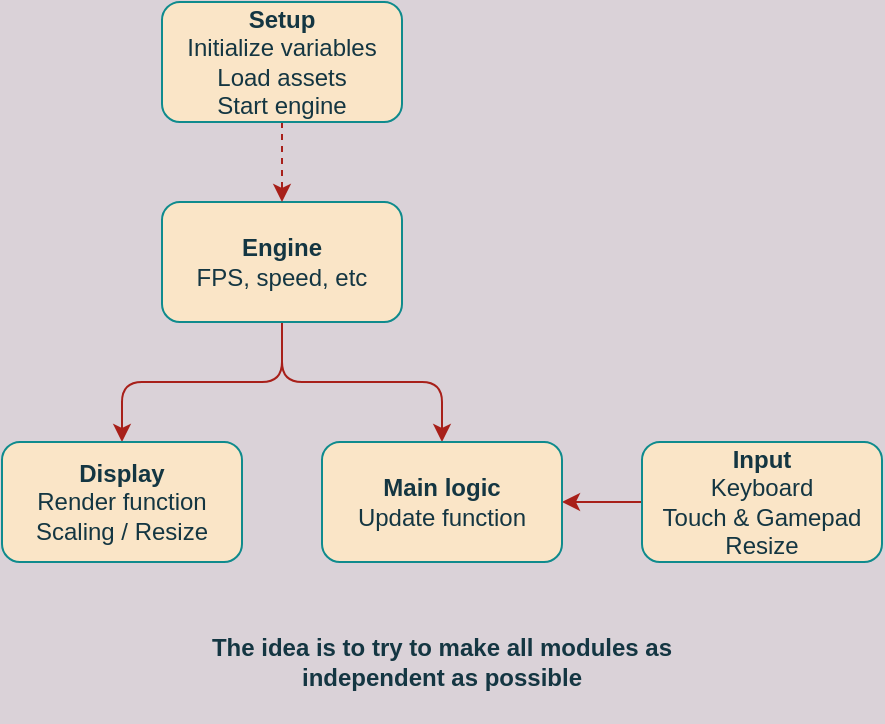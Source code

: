 <mxfile version="14.9.7" type="github">
  <diagram id="R0P0jk8W3eX0sR2WrKLu" name="Page-1">
    <mxGraphModel dx="898" dy="610" grid="1" gridSize="10" guides="1" tooltips="1" connect="1" arrows="1" fold="1" page="0" pageScale="1" pageWidth="850" pageHeight="1100" background="#DAD2D8" math="0" shadow="0">
      <root>
        <mxCell id="0" />
        <mxCell id="1" parent="0" />
        <mxCell id="xowOyP4QKrm03nZHnSHo-1" style="edgeStyle=orthogonalEdgeStyle;curved=0;rounded=1;sketch=0;orthogonalLoop=1;jettySize=auto;html=1;exitX=0.5;exitY=1;exitDx=0;exitDy=0;entryX=0.5;entryY=0;entryDx=0;entryDy=0;fontColor=#143642;strokeColor=#A8201A;fillColor=#FAE5C7;labelBackgroundColor=#DAD2D8;" edge="1" parent="1" source="xowOyP4QKrm03nZHnSHo-3" target="xowOyP4QKrm03nZHnSHo-7">
          <mxGeometry relative="1" as="geometry" />
        </mxCell>
        <mxCell id="xowOyP4QKrm03nZHnSHo-2" style="edgeStyle=orthogonalEdgeStyle;curved=0;rounded=1;sketch=0;orthogonalLoop=1;jettySize=auto;html=1;exitX=0.5;exitY=1;exitDx=0;exitDy=0;entryX=0.5;entryY=0;entryDx=0;entryDy=0;fontColor=#143642;strokeColor=#A8201A;fillColor=#FAE5C7;labelBackgroundColor=#DAD2D8;" edge="1" parent="1" source="xowOyP4QKrm03nZHnSHo-3" target="xowOyP4QKrm03nZHnSHo-4">
          <mxGeometry relative="1" as="geometry" />
        </mxCell>
        <mxCell id="xowOyP4QKrm03nZHnSHo-3" value="&lt;b&gt;Engine&lt;/b&gt;&lt;br&gt;FPS, speed, etc" style="rounded=1;whiteSpace=wrap;html=1;fillColor=#FAE5C7;strokeColor=#0F8B8D;fontColor=#143642;" vertex="1" parent="1">
          <mxGeometry x="320" y="120" width="120" height="60" as="geometry" />
        </mxCell>
        <mxCell id="xowOyP4QKrm03nZHnSHo-4" value="&lt;b&gt;Display&lt;/b&gt;&lt;br&gt;Render function&lt;br&gt;Scaling / Resize" style="rounded=1;whiteSpace=wrap;html=1;fillColor=#FAE5C7;strokeColor=#0F8B8D;fontColor=#143642;" vertex="1" parent="1">
          <mxGeometry x="240" y="240" width="120" height="60" as="geometry" />
        </mxCell>
        <mxCell id="xowOyP4QKrm03nZHnSHo-5" style="edgeStyle=orthogonalEdgeStyle;curved=0;rounded=1;sketch=0;orthogonalLoop=1;jettySize=auto;html=1;exitX=0;exitY=0.5;exitDx=0;exitDy=0;entryX=1;entryY=0.5;entryDx=0;entryDy=0;fontColor=#143642;strokeColor=#A8201A;fillColor=#FAE5C7;labelBackgroundColor=#DAD2D8;" edge="1" parent="1" source="xowOyP4QKrm03nZHnSHo-6" target="xowOyP4QKrm03nZHnSHo-7">
          <mxGeometry relative="1" as="geometry" />
        </mxCell>
        <mxCell id="xowOyP4QKrm03nZHnSHo-6" value="&lt;b&gt;Input&lt;/b&gt;&lt;br&gt;Keyboard&lt;br&gt;Touch &amp;amp; Gamepad&lt;br&gt;Resize" style="rounded=1;whiteSpace=wrap;html=1;fillColor=#FAE5C7;strokeColor=#0F8B8D;fontColor=#143642;" vertex="1" parent="1">
          <mxGeometry x="560" y="240" width="120" height="60" as="geometry" />
        </mxCell>
        <mxCell id="xowOyP4QKrm03nZHnSHo-7" value="&lt;b&gt;Main logic&lt;/b&gt;&lt;br&gt;Update function" style="rounded=1;whiteSpace=wrap;html=1;sketch=0;fontColor=#143642;strokeColor=#0F8B8D;fillColor=#FAE5C7;" vertex="1" parent="1">
          <mxGeometry x="400" y="240" width="120" height="60" as="geometry" />
        </mxCell>
        <mxCell id="xowOyP4QKrm03nZHnSHo-8" style="edgeStyle=orthogonalEdgeStyle;curved=0;rounded=1;sketch=0;orthogonalLoop=1;jettySize=auto;html=1;exitX=0.5;exitY=1;exitDx=0;exitDy=0;entryX=0.5;entryY=0;entryDx=0;entryDy=0;fontColor=#143642;fillColor=#FAE5C7;dashed=1;labelBackgroundColor=#DAD2D8;strokeColor=#A8201A;" edge="1" parent="1" source="xowOyP4QKrm03nZHnSHo-9" target="xowOyP4QKrm03nZHnSHo-3">
          <mxGeometry relative="1" as="geometry" />
        </mxCell>
        <mxCell id="xowOyP4QKrm03nZHnSHo-9" value="&lt;b&gt;Setup&lt;/b&gt;&lt;br&gt;Initialize variables&lt;br&gt;Load assets&lt;br&gt;Start engine" style="rounded=1;whiteSpace=wrap;html=1;sketch=0;fontColor=#143642;strokeColor=#0F8B8D;fillColor=#FAE5C7;" vertex="1" parent="1">
          <mxGeometry x="320" y="20" width="120" height="60" as="geometry" />
        </mxCell>
        <mxCell id="xowOyP4QKrm03nZHnSHo-10" value="&lt;b&gt;The idea is to try to make all modules as independent as possible&lt;/b&gt;" style="text;html=1;strokeColor=none;fillColor=none;align=center;verticalAlign=middle;whiteSpace=wrap;rounded=0;sketch=0;fontColor=#143642;" vertex="1" parent="1">
          <mxGeometry x="335" y="320" width="250" height="60" as="geometry" />
        </mxCell>
      </root>
    </mxGraphModel>
  </diagram>
</mxfile>
